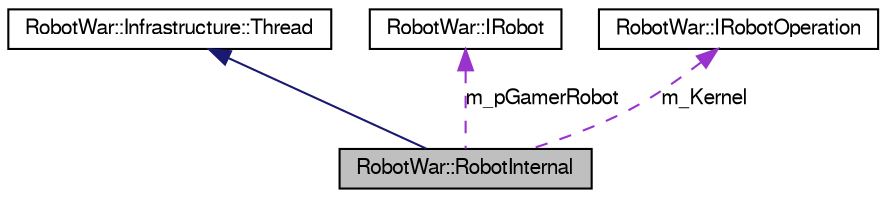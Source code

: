 digraph G
{
  edge [fontname="FreeSans",fontsize="10",labelfontname="FreeSans",labelfontsize="10"];
  node [fontname="FreeSans",fontsize="10",shape=record];
  Node1 [label="RobotWar::RobotInternal",height=0.2,width=0.4,color="black", fillcolor="grey75", style="filled" fontcolor="black"];
  Node2 -> Node1 [dir=back,color="midnightblue",fontsize="10",style="solid",fontname="FreeSans"];
  Node2 [label="RobotWar::Infrastructure::Thread",height=0.2,width=0.4,color="black", fillcolor="white", style="filled",URL="$class_robot_war_1_1_infrastructure_1_1_thread.html"];
  Node3 -> Node1 [dir=back,color="darkorchid3",fontsize="10",style="dashed",label="m_pGamerRobot",fontname="FreeSans"];
  Node3 [label="RobotWar::IRobot",height=0.2,width=0.4,color="black", fillcolor="white", style="filled",URL="$class_robot_war_1_1_i_robot.html"];
  Node4 -> Node1 [dir=back,color="darkorchid3",fontsize="10",style="dashed",label="m_Kernel",fontname="FreeSans"];
  Node4 [label="RobotWar::IRobotOperation",height=0.2,width=0.4,color="black", fillcolor="white", style="filled",URL="$class_robot_war_1_1_i_robot_operation.html"];
}
